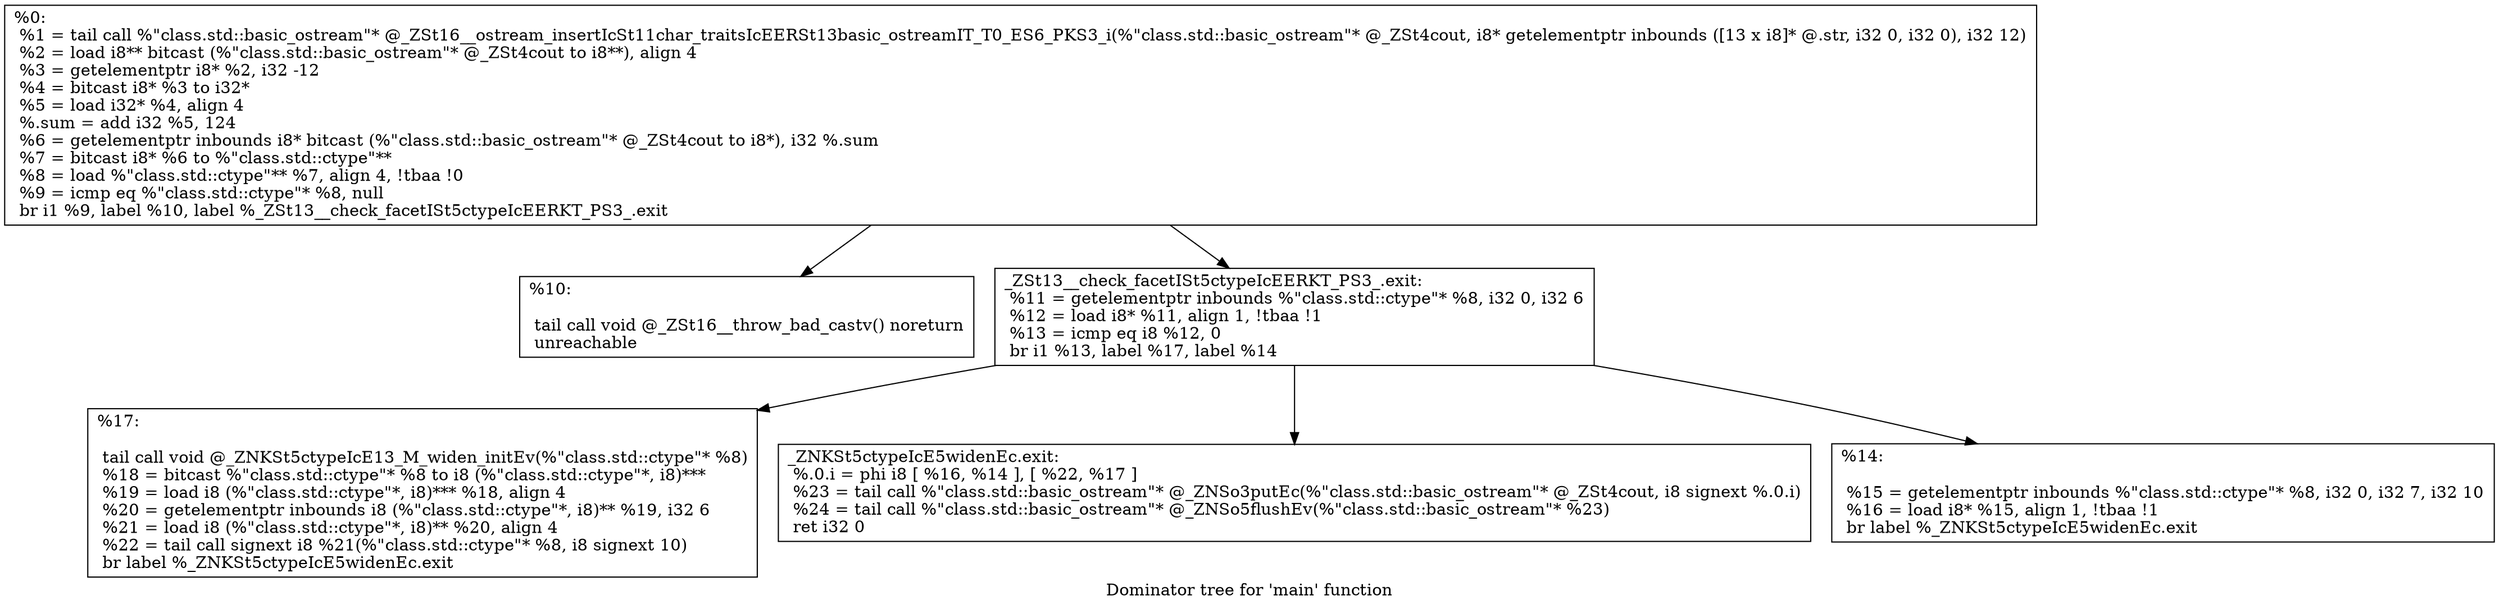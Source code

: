 digraph "Dominator tree for 'main' function" {
	label="Dominator tree for 'main' function";

	Node0x9df7450 [shape=record,label="{%0:\l  %1 = tail call %\"class.std::basic_ostream\"* @_ZSt16__ostream_insertIcSt11char_traitsIcEERSt13basic_ostreamIT_T0_ES6_PKS3_i(%\"class.std::basic_ostream\"* @_ZSt4cout, i8* getelementptr inbounds ([13 x i8]* @.str, i32 0, i32 0), i32 12)\l  %2 = load i8** bitcast (%\"class.std::basic_ostream\"* @_ZSt4cout to i8**), align 4\l  %3 = getelementptr i8* %2, i32 -12\l  %4 = bitcast i8* %3 to i32*\l  %5 = load i32* %4, align 4\l  %.sum = add i32 %5, 124\l  %6 = getelementptr inbounds i8* bitcast (%\"class.std::basic_ostream\"* @_ZSt4cout to i8*), i32 %.sum\l  %7 = bitcast i8* %6 to %\"class.std::ctype\"**\l  %8 = load %\"class.std::ctype\"** %7, align 4, !tbaa !0\l  %9 = icmp eq %\"class.std::ctype\"* %8, null\l  br i1 %9, label %10, label %_ZSt13__check_facetISt5ctypeIcEERKT_PS3_.exit\l}"];
	Node0x9df7450 -> Node0x9df7a30;
	Node0x9df7450 -> Node0x9df65b8;
	Node0x9df7a30 [shape=record,label="{%10:\l\l  tail call void @_ZSt16__throw_bad_castv() noreturn\l  unreachable\l}"];
	Node0x9df65b8 [shape=record,label="{_ZSt13__check_facetISt5ctypeIcEERKT_PS3_.exit:    \l  %11 = getelementptr inbounds %\"class.std::ctype\"* %8, i32 0, i32 6\l  %12 = load i8* %11, align 1, !tbaa !1\l  %13 = icmp eq i8 %12, 0\l  br i1 %13, label %17, label %14\l}"];
	Node0x9df65b8 -> Node0x9df3cb0;
	Node0x9df65b8 -> Node0x9df7c78;
	Node0x9df65b8 -> Node0x9df3360;
	Node0x9df3cb0 [shape=record,label="{%17:\l\l  tail call void @_ZNKSt5ctypeIcE13_M_widen_initEv(%\"class.std::ctype\"* %8)\l  %18 = bitcast %\"class.std::ctype\"* %8 to i8 (%\"class.std::ctype\"*, i8)***\l  %19 = load i8 (%\"class.std::ctype\"*, i8)*** %18, align 4\l  %20 = getelementptr inbounds i8 (%\"class.std::ctype\"*, i8)** %19, i32 6\l  %21 = load i8 (%\"class.std::ctype\"*, i8)** %20, align 4\l  %22 = tail call signext i8 %21(%\"class.std::ctype\"* %8, i8 signext 10)\l  br label %_ZNKSt5ctypeIcE5widenEc.exit\l}"];
	Node0x9df7c78 [shape=record,label="{_ZNKSt5ctypeIcE5widenEc.exit:                     \l  %.0.i = phi i8 [ %16, %14 ], [ %22, %17 ]\l  %23 = tail call %\"class.std::basic_ostream\"* @_ZNSo3putEc(%\"class.std::basic_ostream\"* @_ZSt4cout, i8 signext %.0.i)\l  %24 = tail call %\"class.std::basic_ostream\"* @_ZNSo5flushEv(%\"class.std::basic_ostream\"* %23)\l  ret i32 0\l}"];
	Node0x9df3360 [shape=record,label="{%14:\l\l  %15 = getelementptr inbounds %\"class.std::ctype\"* %8, i32 0, i32 7, i32 10\l  %16 = load i8* %15, align 1, !tbaa !1\l  br label %_ZNKSt5ctypeIcE5widenEc.exit\l}"];
}
